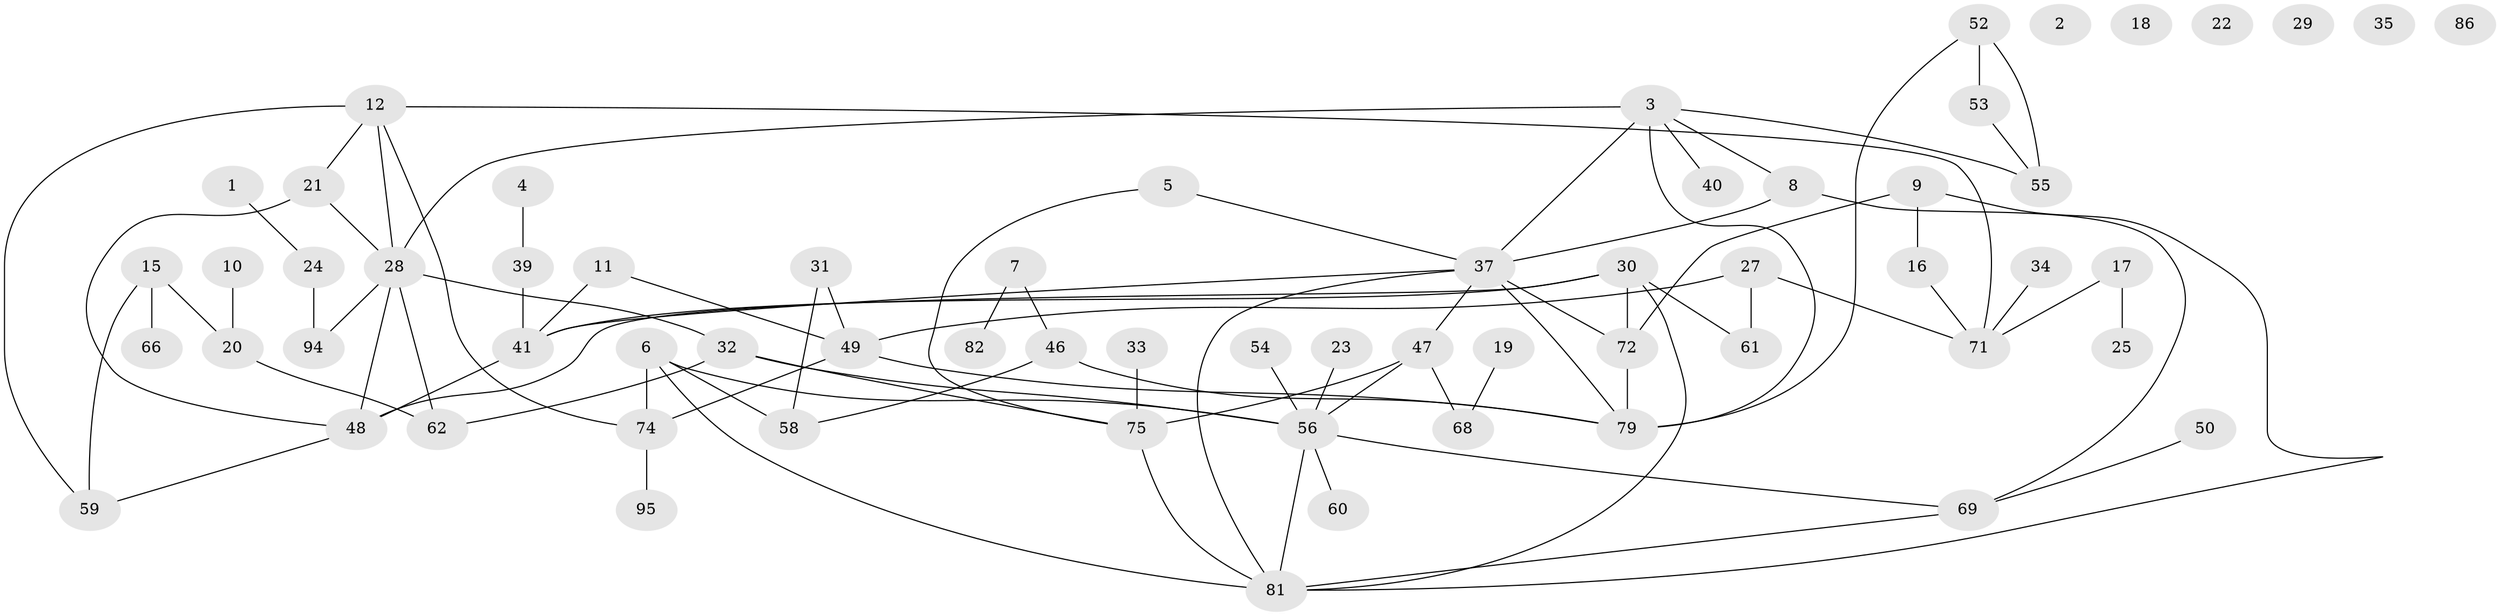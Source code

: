 // Generated by graph-tools (version 1.1) at 2025/23/03/03/25 07:23:27]
// undirected, 64 vertices, 88 edges
graph export_dot {
graph [start="1"]
  node [color=gray90,style=filled];
  1;
  2;
  3 [super="+83"];
  4 [super="+93"];
  5 [super="+57"];
  6 [super="+14"];
  7 [super="+38"];
  8 [super="+45"];
  9;
  10 [super="+77"];
  11 [super="+13"];
  12;
  15 [super="+43"];
  16 [super="+92"];
  17;
  18;
  19 [super="+84"];
  20 [super="+67"];
  21 [super="+42"];
  22;
  23;
  24 [super="+36"];
  25 [super="+26"];
  27;
  28 [super="+98"];
  29;
  30 [super="+85"];
  31 [super="+97"];
  32;
  33;
  34;
  35;
  37 [super="+64"];
  39;
  40;
  41 [super="+44"];
  46;
  47 [super="+51"];
  48 [super="+91"];
  49 [super="+87"];
  50;
  52;
  53 [super="+63"];
  54;
  55 [super="+65"];
  56 [super="+78"];
  58 [super="+88"];
  59 [super="+70"];
  60 [super="+90"];
  61;
  62;
  66;
  68;
  69;
  71 [super="+76"];
  72 [super="+73"];
  74 [super="+80"];
  75;
  79 [super="+96"];
  81 [super="+89"];
  82;
  86;
  94;
  95;
  1 -- 24;
  3 -- 79 [weight=2];
  3 -- 40;
  3 -- 37;
  3 -- 28;
  3 -- 55;
  3 -- 8;
  4 -- 39;
  5 -- 75;
  5 -- 37;
  6 -- 81;
  6 -- 56;
  6 -- 58;
  6 -- 74;
  7 -- 82;
  7 -- 46;
  8 -- 69;
  8 -- 37;
  9 -- 16;
  9 -- 81;
  9 -- 72;
  10 -- 20;
  11 -- 41 [weight=2];
  11 -- 49;
  12 -- 21;
  12 -- 28;
  12 -- 71;
  12 -- 74;
  12 -- 59;
  15 -- 66;
  15 -- 59;
  15 -- 20;
  16 -- 71;
  17 -- 25;
  17 -- 71;
  19 -- 68;
  20 -- 62;
  21 -- 48;
  21 -- 28;
  23 -- 56;
  24 -- 94;
  27 -- 61;
  27 -- 71;
  27 -- 49;
  28 -- 62;
  28 -- 94;
  28 -- 32;
  28 -- 48;
  30 -- 81;
  30 -- 72;
  30 -- 41;
  30 -- 61;
  30 -- 48;
  31 -- 49;
  31 -- 58;
  32 -- 56;
  32 -- 62;
  32 -- 75;
  33 -- 75;
  34 -- 71;
  37 -- 72;
  37 -- 79;
  37 -- 81;
  37 -- 41;
  37 -- 47;
  39 -- 41;
  41 -- 48;
  46 -- 79;
  46 -- 58;
  47 -- 56;
  47 -- 75;
  47 -- 68;
  48 -- 59;
  49 -- 74;
  49 -- 79;
  50 -- 69;
  52 -- 53;
  52 -- 55;
  52 -- 79;
  53 -- 55;
  54 -- 56;
  56 -- 81;
  56 -- 69;
  56 -- 60;
  69 -- 81;
  72 -- 79;
  74 -- 95;
  75 -- 81;
}
